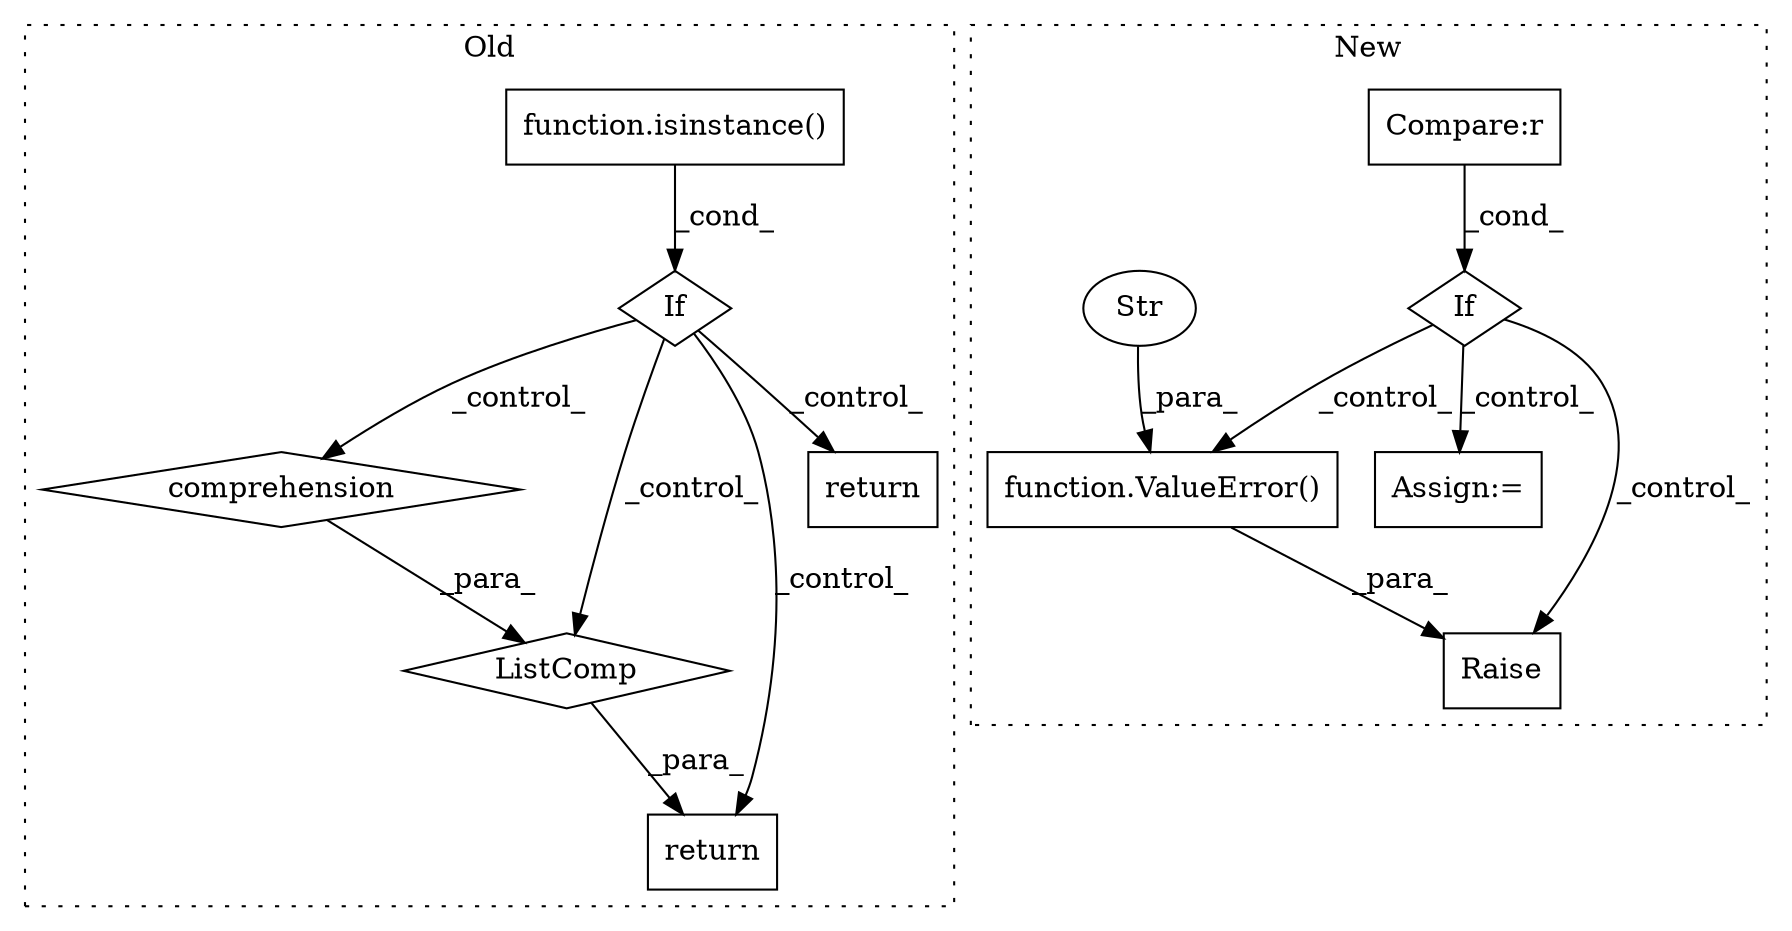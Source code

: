digraph G {
subgraph cluster0 {
1 [label="function.isinstance()" a="75" s="1700,1723" l="11,1" shape="box"];
5 [label="If" a="96" s="1697" l="3" shape="diamond"];
9 [label="comprehension" a="45" s="1806" l="3" shape="diamond"];
10 [label="return" a="93" s="1778" l="7" shape="box"];
11 [label="ListComp" a="106" s="1785" l="47" shape="diamond"];
12 [label="return" a="93" s="1950" l="7" shape="box"];
label = "Old";
style="dotted";
}
subgraph cluster1 {
2 [label="Raise" a="91" s="2309" l="6" shape="box"];
3 [label="If" a="96" s="2235" l="3" shape="diamond"];
4 [label="Compare:r" a="40" s="2238" l="57" shape="box"];
6 [label="Assign:=" a="68" s="2433" l="3" shape="box"];
7 [label="function.ValueError()" a="75" s="2315,2415" l="11,1" shape="box"];
8 [label="Str" a="66" s="2326" l="89" shape="ellipse"];
label = "New";
style="dotted";
}
1 -> 5 [label="_cond_"];
3 -> 6 [label="_control_"];
3 -> 7 [label="_control_"];
3 -> 2 [label="_control_"];
4 -> 3 [label="_cond_"];
5 -> 10 [label="_control_"];
5 -> 9 [label="_control_"];
5 -> 11 [label="_control_"];
5 -> 12 [label="_control_"];
7 -> 2 [label="_para_"];
8 -> 7 [label="_para_"];
9 -> 11 [label="_para_"];
11 -> 10 [label="_para_"];
}